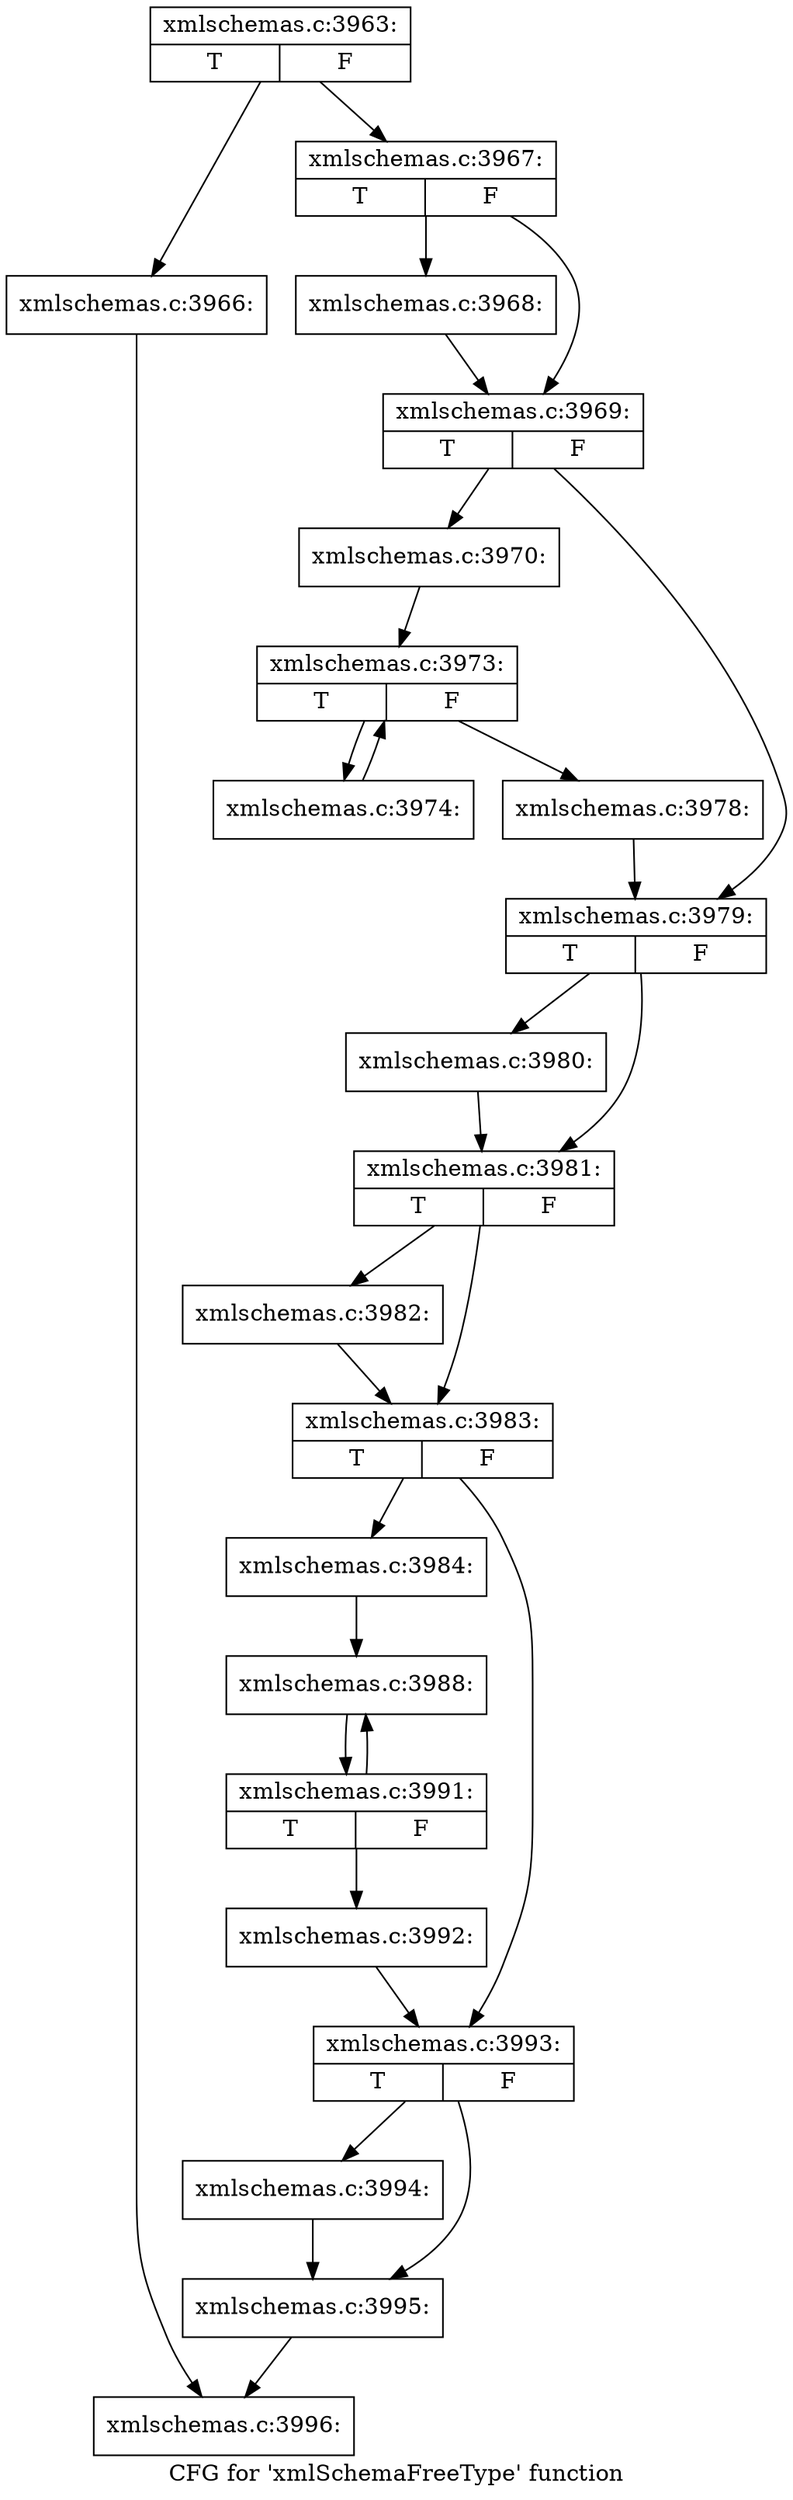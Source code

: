 digraph "CFG for 'xmlSchemaFreeType' function" {
	label="CFG for 'xmlSchemaFreeType' function";

	Node0x45f1dd0 [shape=record,label="{xmlschemas.c:3963:|{<s0>T|<s1>F}}"];
	Node0x45f1dd0 -> Node0x45f85b0;
	Node0x45f1dd0 -> Node0x45f8600;
	Node0x45f85b0 [shape=record,label="{xmlschemas.c:3966:}"];
	Node0x45f85b0 -> Node0x45f20c0;
	Node0x45f8600 [shape=record,label="{xmlschemas.c:3967:|{<s0>T|<s1>F}}"];
	Node0x45f8600 -> Node0x45f89e0;
	Node0x45f8600 -> Node0x45f8a30;
	Node0x45f89e0 [shape=record,label="{xmlschemas.c:3968:}"];
	Node0x45f89e0 -> Node0x45f8a30;
	Node0x45f8a30 [shape=record,label="{xmlschemas.c:3969:|{<s0>T|<s1>F}}"];
	Node0x45f8a30 -> Node0x45f91a0;
	Node0x45f8a30 -> Node0x45f91f0;
	Node0x45f91a0 [shape=record,label="{xmlschemas.c:3970:}"];
	Node0x45f91a0 -> Node0x45f9f80;
	Node0x45f9f80 [shape=record,label="{xmlschemas.c:3973:|{<s0>T|<s1>F}}"];
	Node0x45f9f80 -> Node0x45fa370;
	Node0x45f9f80 -> Node0x45fa1a0;
	Node0x45fa370 [shape=record,label="{xmlschemas.c:3974:}"];
	Node0x45fa370 -> Node0x45f9f80;
	Node0x45fa1a0 [shape=record,label="{xmlschemas.c:3978:}"];
	Node0x45fa1a0 -> Node0x45f91f0;
	Node0x45f91f0 [shape=record,label="{xmlschemas.c:3979:|{<s0>T|<s1>F}}"];
	Node0x45f91f0 -> Node0x45fbb40;
	Node0x45f91f0 -> Node0x45fbb90;
	Node0x45fbb40 [shape=record,label="{xmlschemas.c:3980:}"];
	Node0x45fbb40 -> Node0x45fbb90;
	Node0x45fbb90 [shape=record,label="{xmlschemas.c:3981:|{<s0>T|<s1>F}}"];
	Node0x45fbb90 -> Node0x45e4350;
	Node0x45fbb90 -> Node0x45b7cc0;
	Node0x45e4350 [shape=record,label="{xmlschemas.c:3982:}"];
	Node0x45e4350 -> Node0x45b7cc0;
	Node0x45b7cc0 [shape=record,label="{xmlschemas.c:3983:|{<s0>T|<s1>F}}"];
	Node0x45b7cc0 -> Node0x45ff060;
	Node0x45b7cc0 -> Node0x45ff390;
	Node0x45ff060 [shape=record,label="{xmlschemas.c:3984:}"];
	Node0x45ff060 -> Node0x45ebbc0;
	Node0x45ebbc0 [shape=record,label="{xmlschemas.c:3988:}"];
	Node0x45ebbc0 -> Node0x45ebb70;
	Node0x45ebb70 [shape=record,label="{xmlschemas.c:3991:|{<s0>T|<s1>F}}"];
	Node0x45ebb70 -> Node0x45ebbc0;
	Node0x45ebb70 -> Node0x45ebb20;
	Node0x45ebb20 [shape=record,label="{xmlschemas.c:3992:}"];
	Node0x45ebb20 -> Node0x45ff390;
	Node0x45ff390 [shape=record,label="{xmlschemas.c:3993:|{<s0>T|<s1>F}}"];
	Node0x45ff390 -> Node0x4600e10;
	Node0x45ff390 -> Node0x4600e60;
	Node0x4600e10 [shape=record,label="{xmlschemas.c:3994:}"];
	Node0x4600e10 -> Node0x4600e60;
	Node0x4600e60 [shape=record,label="{xmlschemas.c:3995:}"];
	Node0x4600e60 -> Node0x45f20c0;
	Node0x45f20c0 [shape=record,label="{xmlschemas.c:3996:}"];
}
